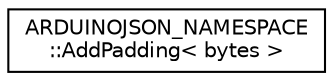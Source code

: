 digraph "Graphical Class Hierarchy"
{
 // LATEX_PDF_SIZE
  edge [fontname="Helvetica",fontsize="10",labelfontname="Helvetica",labelfontsize="10"];
  node [fontname="Helvetica",fontsize="10",shape=record];
  rankdir="LR";
  Node0 [label="ARDUINOJSON_NAMESPACE\l::AddPadding\< bytes \>",height=0.2,width=0.4,color="black", fillcolor="white", style="filled",URL="$structARDUINOJSON__NAMESPACE_1_1AddPadding.html",tooltip=" "];
}
